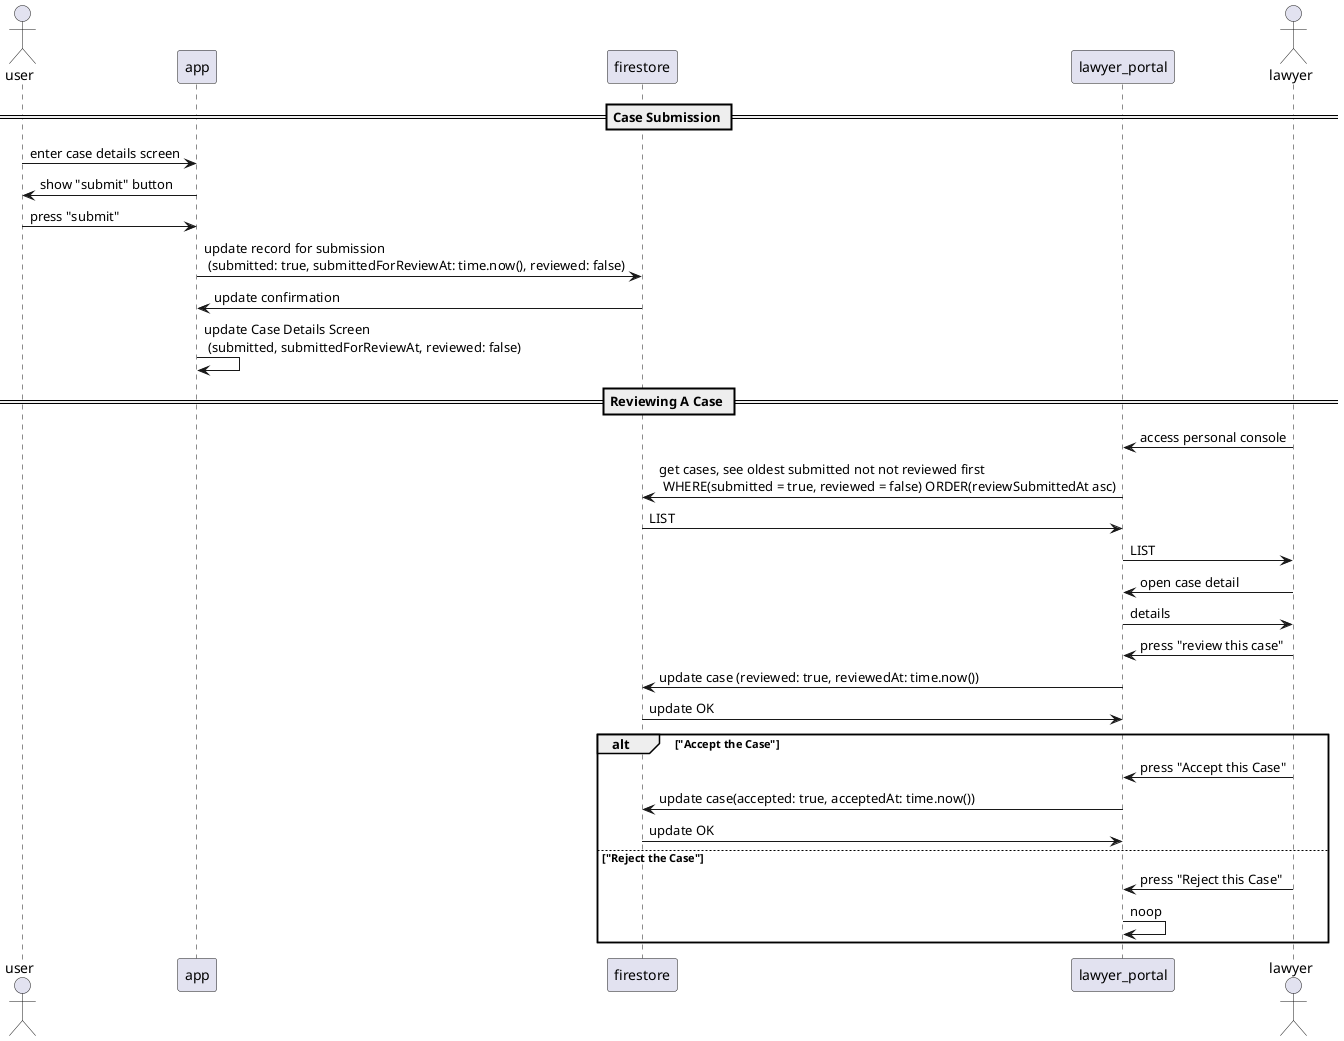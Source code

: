 @startuml

actor user
participant app
participant firestore as fs

participant lawyer_portal as lp
actor lawyer

== Case Submission ==
user -> app: enter case details screen
app -> user: show "submit" button
user -> app: press "submit"

app -> fs: update record for submission \n (submitted: true, submittedForReviewAt: time.now(), reviewed: false)
fs -> app: update confirmation
app -> app: update Case Details Screen \n (submitted, submittedForReviewAt, reviewed: false)

== Reviewing A Case ==

lawyer -> lp: access personal console
lp -> fs: get cases, see oldest submitted not not reviewed first \n WHERE(submitted = true, reviewed = false) ORDER(reviewSubmittedAt asc)
fs -> lp: LIST
lp -> lawyer: LIST

lawyer -> lp: open case detail
lp -> lawyer: details
lawyer -> lp: press "review this case"
lp -> fs: update case (reviewed: true, reviewedAt: time.now())
fs -> lp: update OK

alt "Accept the Case"
lawyer -> lp: press "Accept this Case"
lp -> fs: update case(accepted: true, acceptedAt: time.now())
fs -> lp: update OK

else "Reject the Case"
lawyer -> lp: press "Reject this Case"
lp -> lp: noop

end

@enduml
